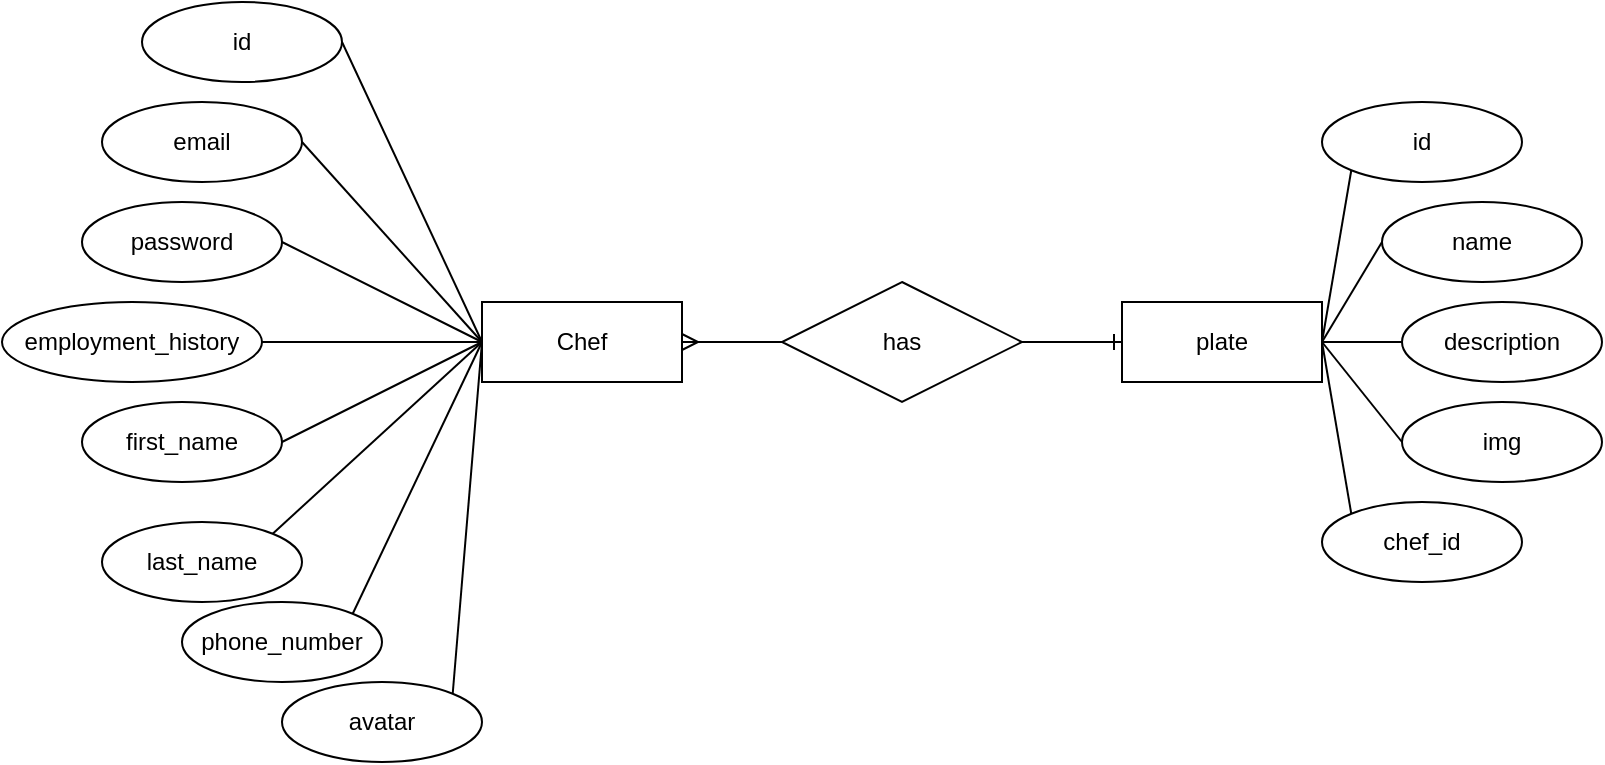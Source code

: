 <mxfile version="13.10.3" type="device"><diagram id="swTzk8YpJEycgtWV6oDJ" name="Page-1"><mxGraphModel dx="1422" dy="762" grid="1" gridSize="10" guides="1" tooltips="1" connect="1" arrows="1" fold="1" page="1" pageScale="1" pageWidth="827" pageHeight="1169" math="0" shadow="0"><root><mxCell id="0"/><mxCell id="1" parent="0"/><mxCell id="bN2OaNEPGpbew4Dn-C2X-1" value="Chef" style="whiteSpace=wrap;html=1;align=center;" vertex="1" parent="1"><mxGeometry x="260" y="240" width="100" height="40" as="geometry"/></mxCell><mxCell id="bN2OaNEPGpbew4Dn-C2X-28" style="edgeStyle=none;rounded=0;orthogonalLoop=1;jettySize=auto;html=1;exitX=1;exitY=0.5;exitDx=0;exitDy=0;entryX=0;entryY=0.5;entryDx=0;entryDy=0;endArrow=none;endFill=0;" edge="1" parent="1" source="bN2OaNEPGpbew4Dn-C2X-2" target="bN2OaNEPGpbew4Dn-C2X-1"><mxGeometry relative="1" as="geometry"/></mxCell><mxCell id="bN2OaNEPGpbew4Dn-C2X-2" value="id" style="ellipse;whiteSpace=wrap;html=1;align=center;" vertex="1" parent="1"><mxGeometry x="90" y="90" width="100" height="40" as="geometry"/></mxCell><mxCell id="bN2OaNEPGpbew4Dn-C2X-32" style="edgeStyle=none;rounded=0;orthogonalLoop=1;jettySize=auto;html=1;exitX=1;exitY=0.5;exitDx=0;exitDy=0;entryX=0;entryY=0.5;entryDx=0;entryDy=0;endArrow=none;endFill=0;" edge="1" parent="1" source="bN2OaNEPGpbew4Dn-C2X-3" target="bN2OaNEPGpbew4Dn-C2X-1"><mxGeometry relative="1" as="geometry"/></mxCell><mxCell id="bN2OaNEPGpbew4Dn-C2X-3" value="first_name" style="ellipse;whiteSpace=wrap;html=1;align=center;" vertex="1" parent="1"><mxGeometry x="60" y="290" width="100" height="40" as="geometry"/></mxCell><mxCell id="bN2OaNEPGpbew4Dn-C2X-36" style="edgeStyle=none;rounded=0;orthogonalLoop=1;jettySize=auto;html=1;exitX=1;exitY=0;exitDx=0;exitDy=0;entryX=0;entryY=0.5;entryDx=0;entryDy=0;endArrow=none;endFill=0;" edge="1" parent="1" source="bN2OaNEPGpbew4Dn-C2X-4" target="bN2OaNEPGpbew4Dn-C2X-1"><mxGeometry relative="1" as="geometry"/></mxCell><mxCell id="bN2OaNEPGpbew4Dn-C2X-4" value="last_name" style="ellipse;whiteSpace=wrap;html=1;align=center;" vertex="1" parent="1"><mxGeometry x="70" y="350" width="100" height="40" as="geometry"/></mxCell><mxCell id="bN2OaNEPGpbew4Dn-C2X-31" style="edgeStyle=none;rounded=0;orthogonalLoop=1;jettySize=auto;html=1;exitX=1;exitY=0.5;exitDx=0;exitDy=0;entryX=0;entryY=0.5;entryDx=0;entryDy=0;endArrow=none;endFill=0;" edge="1" parent="1" source="bN2OaNEPGpbew4Dn-C2X-5" target="bN2OaNEPGpbew4Dn-C2X-1"><mxGeometry relative="1" as="geometry"/></mxCell><mxCell id="bN2OaNEPGpbew4Dn-C2X-5" value="employment_history" style="ellipse;whiteSpace=wrap;html=1;align=center;" vertex="1" parent="1"><mxGeometry x="20" y="240" width="130" height="40" as="geometry"/></mxCell><mxCell id="bN2OaNEPGpbew4Dn-C2X-29" style="edgeStyle=none;rounded=0;orthogonalLoop=1;jettySize=auto;html=1;exitX=1;exitY=0.5;exitDx=0;exitDy=0;entryX=0;entryY=0.5;entryDx=0;entryDy=0;endArrow=none;endFill=0;" edge="1" parent="1" source="bN2OaNEPGpbew4Dn-C2X-6" target="bN2OaNEPGpbew4Dn-C2X-1"><mxGeometry relative="1" as="geometry"/></mxCell><mxCell id="bN2OaNEPGpbew4Dn-C2X-6" value="email" style="ellipse;whiteSpace=wrap;html=1;align=center;" vertex="1" parent="1"><mxGeometry x="70" y="140" width="100" height="40" as="geometry"/></mxCell><mxCell id="bN2OaNEPGpbew4Dn-C2X-30" style="edgeStyle=none;rounded=0;orthogonalLoop=1;jettySize=auto;html=1;exitX=1;exitY=0.5;exitDx=0;exitDy=0;entryX=0;entryY=0.5;entryDx=0;entryDy=0;endArrow=none;endFill=0;" edge="1" parent="1" source="bN2OaNEPGpbew4Dn-C2X-7" target="bN2OaNEPGpbew4Dn-C2X-1"><mxGeometry relative="1" as="geometry"/></mxCell><mxCell id="bN2OaNEPGpbew4Dn-C2X-7" value="password" style="ellipse;whiteSpace=wrap;html=1;align=center;" vertex="1" parent="1"><mxGeometry x="60" y="190" width="100" height="40" as="geometry"/></mxCell><mxCell id="bN2OaNEPGpbew4Dn-C2X-37" style="edgeStyle=none;rounded=0;orthogonalLoop=1;jettySize=auto;html=1;exitX=1;exitY=0;exitDx=0;exitDy=0;entryX=0;entryY=0.5;entryDx=0;entryDy=0;endArrow=none;endFill=0;" edge="1" parent="1" source="bN2OaNEPGpbew4Dn-C2X-8" target="bN2OaNEPGpbew4Dn-C2X-1"><mxGeometry relative="1" as="geometry"/></mxCell><mxCell id="bN2OaNEPGpbew4Dn-C2X-8" value="phone_number" style="ellipse;whiteSpace=wrap;html=1;align=center;" vertex="1" parent="1"><mxGeometry x="110" y="390" width="100" height="40" as="geometry"/></mxCell><mxCell id="bN2OaNEPGpbew4Dn-C2X-38" style="edgeStyle=none;rounded=0;orthogonalLoop=1;jettySize=auto;html=1;exitX=1;exitY=0;exitDx=0;exitDy=0;entryX=0;entryY=0.5;entryDx=0;entryDy=0;endArrow=none;endFill=0;" edge="1" parent="1" source="bN2OaNEPGpbew4Dn-C2X-9" target="bN2OaNEPGpbew4Dn-C2X-1"><mxGeometry relative="1" as="geometry"/></mxCell><mxCell id="bN2OaNEPGpbew4Dn-C2X-9" value="avatar" style="ellipse;whiteSpace=wrap;html=1;align=center;" vertex="1" parent="1"><mxGeometry x="160" y="430" width="100" height="40" as="geometry"/></mxCell><mxCell id="bN2OaNEPGpbew4Dn-C2X-12" style="edgeStyle=orthogonalEdgeStyle;rounded=0;orthogonalLoop=1;jettySize=auto;html=1;exitX=0;exitY=0.5;exitDx=0;exitDy=0;entryX=1;entryY=0.5;entryDx=0;entryDy=0;endArrow=ERmany;endFill=0;" edge="1" parent="1" source="bN2OaNEPGpbew4Dn-C2X-10" target="bN2OaNEPGpbew4Dn-C2X-1"><mxGeometry relative="1" as="geometry"/></mxCell><mxCell id="bN2OaNEPGpbew4Dn-C2X-13" style="edgeStyle=orthogonalEdgeStyle;rounded=0;orthogonalLoop=1;jettySize=auto;html=1;exitX=1;exitY=0.5;exitDx=0;exitDy=0;entryX=0;entryY=0.5;entryDx=0;entryDy=0;endArrow=ERone;endFill=0;" edge="1" parent="1" source="bN2OaNEPGpbew4Dn-C2X-10" target="bN2OaNEPGpbew4Dn-C2X-11"><mxGeometry relative="1" as="geometry"/></mxCell><mxCell id="bN2OaNEPGpbew4Dn-C2X-10" value="has" style="shape=rhombus;perimeter=rhombusPerimeter;whiteSpace=wrap;html=1;align=center;" vertex="1" parent="1"><mxGeometry x="410" y="230" width="120" height="60" as="geometry"/></mxCell><mxCell id="bN2OaNEPGpbew4Dn-C2X-11" value="plate" style="whiteSpace=wrap;html=1;align=center;" vertex="1" parent="1"><mxGeometry x="580" y="240" width="100" height="40" as="geometry"/></mxCell><mxCell id="bN2OaNEPGpbew4Dn-C2X-24" style="edgeStyle=none;rounded=0;orthogonalLoop=1;jettySize=auto;html=1;exitX=0;exitY=0.5;exitDx=0;exitDy=0;entryX=1;entryY=0.5;entryDx=0;entryDy=0;endArrow=none;endFill=0;" edge="1" parent="1" source="bN2OaNEPGpbew4Dn-C2X-14" target="bN2OaNEPGpbew4Dn-C2X-11"><mxGeometry relative="1" as="geometry"/></mxCell><mxCell id="bN2OaNEPGpbew4Dn-C2X-14" value="name" style="ellipse;whiteSpace=wrap;html=1;align=center;" vertex="1" parent="1"><mxGeometry x="710" y="190" width="100" height="40" as="geometry"/></mxCell><mxCell id="bN2OaNEPGpbew4Dn-C2X-19" style="rounded=0;orthogonalLoop=1;jettySize=auto;html=1;exitX=0;exitY=1;exitDx=0;exitDy=0;entryX=1;entryY=0.5;entryDx=0;entryDy=0;endArrow=none;endFill=0;" edge="1" parent="1" source="bN2OaNEPGpbew4Dn-C2X-15" target="bN2OaNEPGpbew4Dn-C2X-11"><mxGeometry relative="1" as="geometry"/></mxCell><mxCell id="bN2OaNEPGpbew4Dn-C2X-15" value="id" style="ellipse;whiteSpace=wrap;html=1;align=center;" vertex="1" parent="1"><mxGeometry x="680" y="140" width="100" height="40" as="geometry"/></mxCell><mxCell id="bN2OaNEPGpbew4Dn-C2X-27" style="edgeStyle=none;rounded=0;orthogonalLoop=1;jettySize=auto;html=1;exitX=0;exitY=0;exitDx=0;exitDy=0;entryX=1;entryY=0.5;entryDx=0;entryDy=0;endArrow=none;endFill=0;" edge="1" parent="1" source="bN2OaNEPGpbew4Dn-C2X-16" target="bN2OaNEPGpbew4Dn-C2X-11"><mxGeometry relative="1" as="geometry"/></mxCell><mxCell id="bN2OaNEPGpbew4Dn-C2X-16" value="chef_id" style="ellipse;whiteSpace=wrap;html=1;align=center;" vertex="1" parent="1"><mxGeometry x="680" y="340" width="100" height="40" as="geometry"/></mxCell><mxCell id="bN2OaNEPGpbew4Dn-C2X-25" style="edgeStyle=none;rounded=0;orthogonalLoop=1;jettySize=auto;html=1;exitX=0;exitY=0.5;exitDx=0;exitDy=0;entryX=1;entryY=0.5;entryDx=0;entryDy=0;endArrow=none;endFill=0;" edge="1" parent="1" source="bN2OaNEPGpbew4Dn-C2X-17" target="bN2OaNEPGpbew4Dn-C2X-11"><mxGeometry relative="1" as="geometry"/></mxCell><mxCell id="bN2OaNEPGpbew4Dn-C2X-17" value="description" style="ellipse;whiteSpace=wrap;html=1;align=center;" vertex="1" parent="1"><mxGeometry x="720" y="240" width="100" height="40" as="geometry"/></mxCell><mxCell id="bN2OaNEPGpbew4Dn-C2X-26" style="edgeStyle=none;rounded=0;orthogonalLoop=1;jettySize=auto;html=1;exitX=0;exitY=0.5;exitDx=0;exitDy=0;entryX=1;entryY=0.5;entryDx=0;entryDy=0;endArrow=none;endFill=0;" edge="1" parent="1" source="bN2OaNEPGpbew4Dn-C2X-18" target="bN2OaNEPGpbew4Dn-C2X-11"><mxGeometry relative="1" as="geometry"/></mxCell><mxCell id="bN2OaNEPGpbew4Dn-C2X-18" value="img" style="ellipse;whiteSpace=wrap;html=1;align=center;" vertex="1" parent="1"><mxGeometry x="720" y="290" width="100" height="40" as="geometry"/></mxCell></root></mxGraphModel></diagram></mxfile>